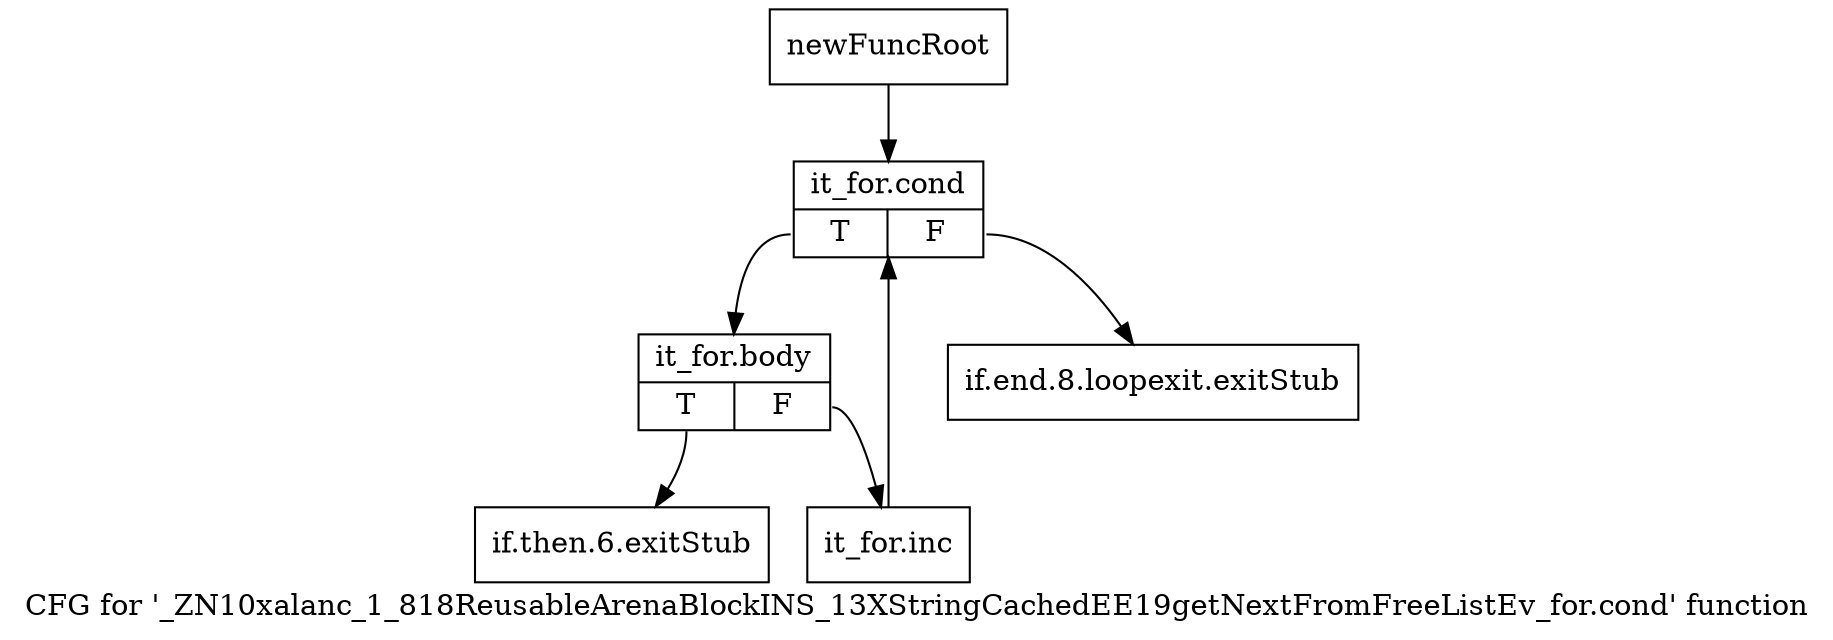 digraph "CFG for '_ZN10xalanc_1_818ReusableArenaBlockINS_13XStringCachedEE19getNextFromFreeListEv_for.cond' function" {
	label="CFG for '_ZN10xalanc_1_818ReusableArenaBlockINS_13XStringCachedEE19getNextFromFreeListEv_for.cond' function";

	Node0x9edef70 [shape=record,label="{newFuncRoot}"];
	Node0x9edef70 -> Node0x9edf060;
	Node0x9edefc0 [shape=record,label="{if.end.8.loopexit.exitStub}"];
	Node0x9edf010 [shape=record,label="{if.then.6.exitStub}"];
	Node0x9edf060 [shape=record,label="{it_for.cond|{<s0>T|<s1>F}}"];
	Node0x9edf060:s0 -> Node0x9edf0b0;
	Node0x9edf060:s1 -> Node0x9edefc0;
	Node0x9edf0b0 [shape=record,label="{it_for.body|{<s0>T|<s1>F}}"];
	Node0x9edf0b0:s0 -> Node0x9edf010;
	Node0x9edf0b0:s1 -> Node0x9edf100;
	Node0x9edf100 [shape=record,label="{it_for.inc}"];
	Node0x9edf100 -> Node0x9edf060;
}
